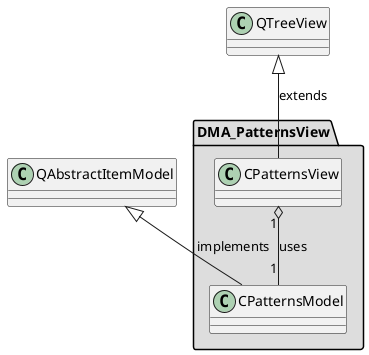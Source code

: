 
@startuml

skinparam wrapWidth 600
package "DMA_PatternsView" #DDDDDD
{

class "CPatternsModel"
{
}

class "CPatternsView"
{
}

}

'====================Inheritance section====================
QAbstractItemModel <|-- CPatternsModel : implements
QTreeView <|-- CPatternsView : extends

'====================Dependencies section====================
CPatternsView "1" o-- "1" CPatternsModel : uses

@enduml